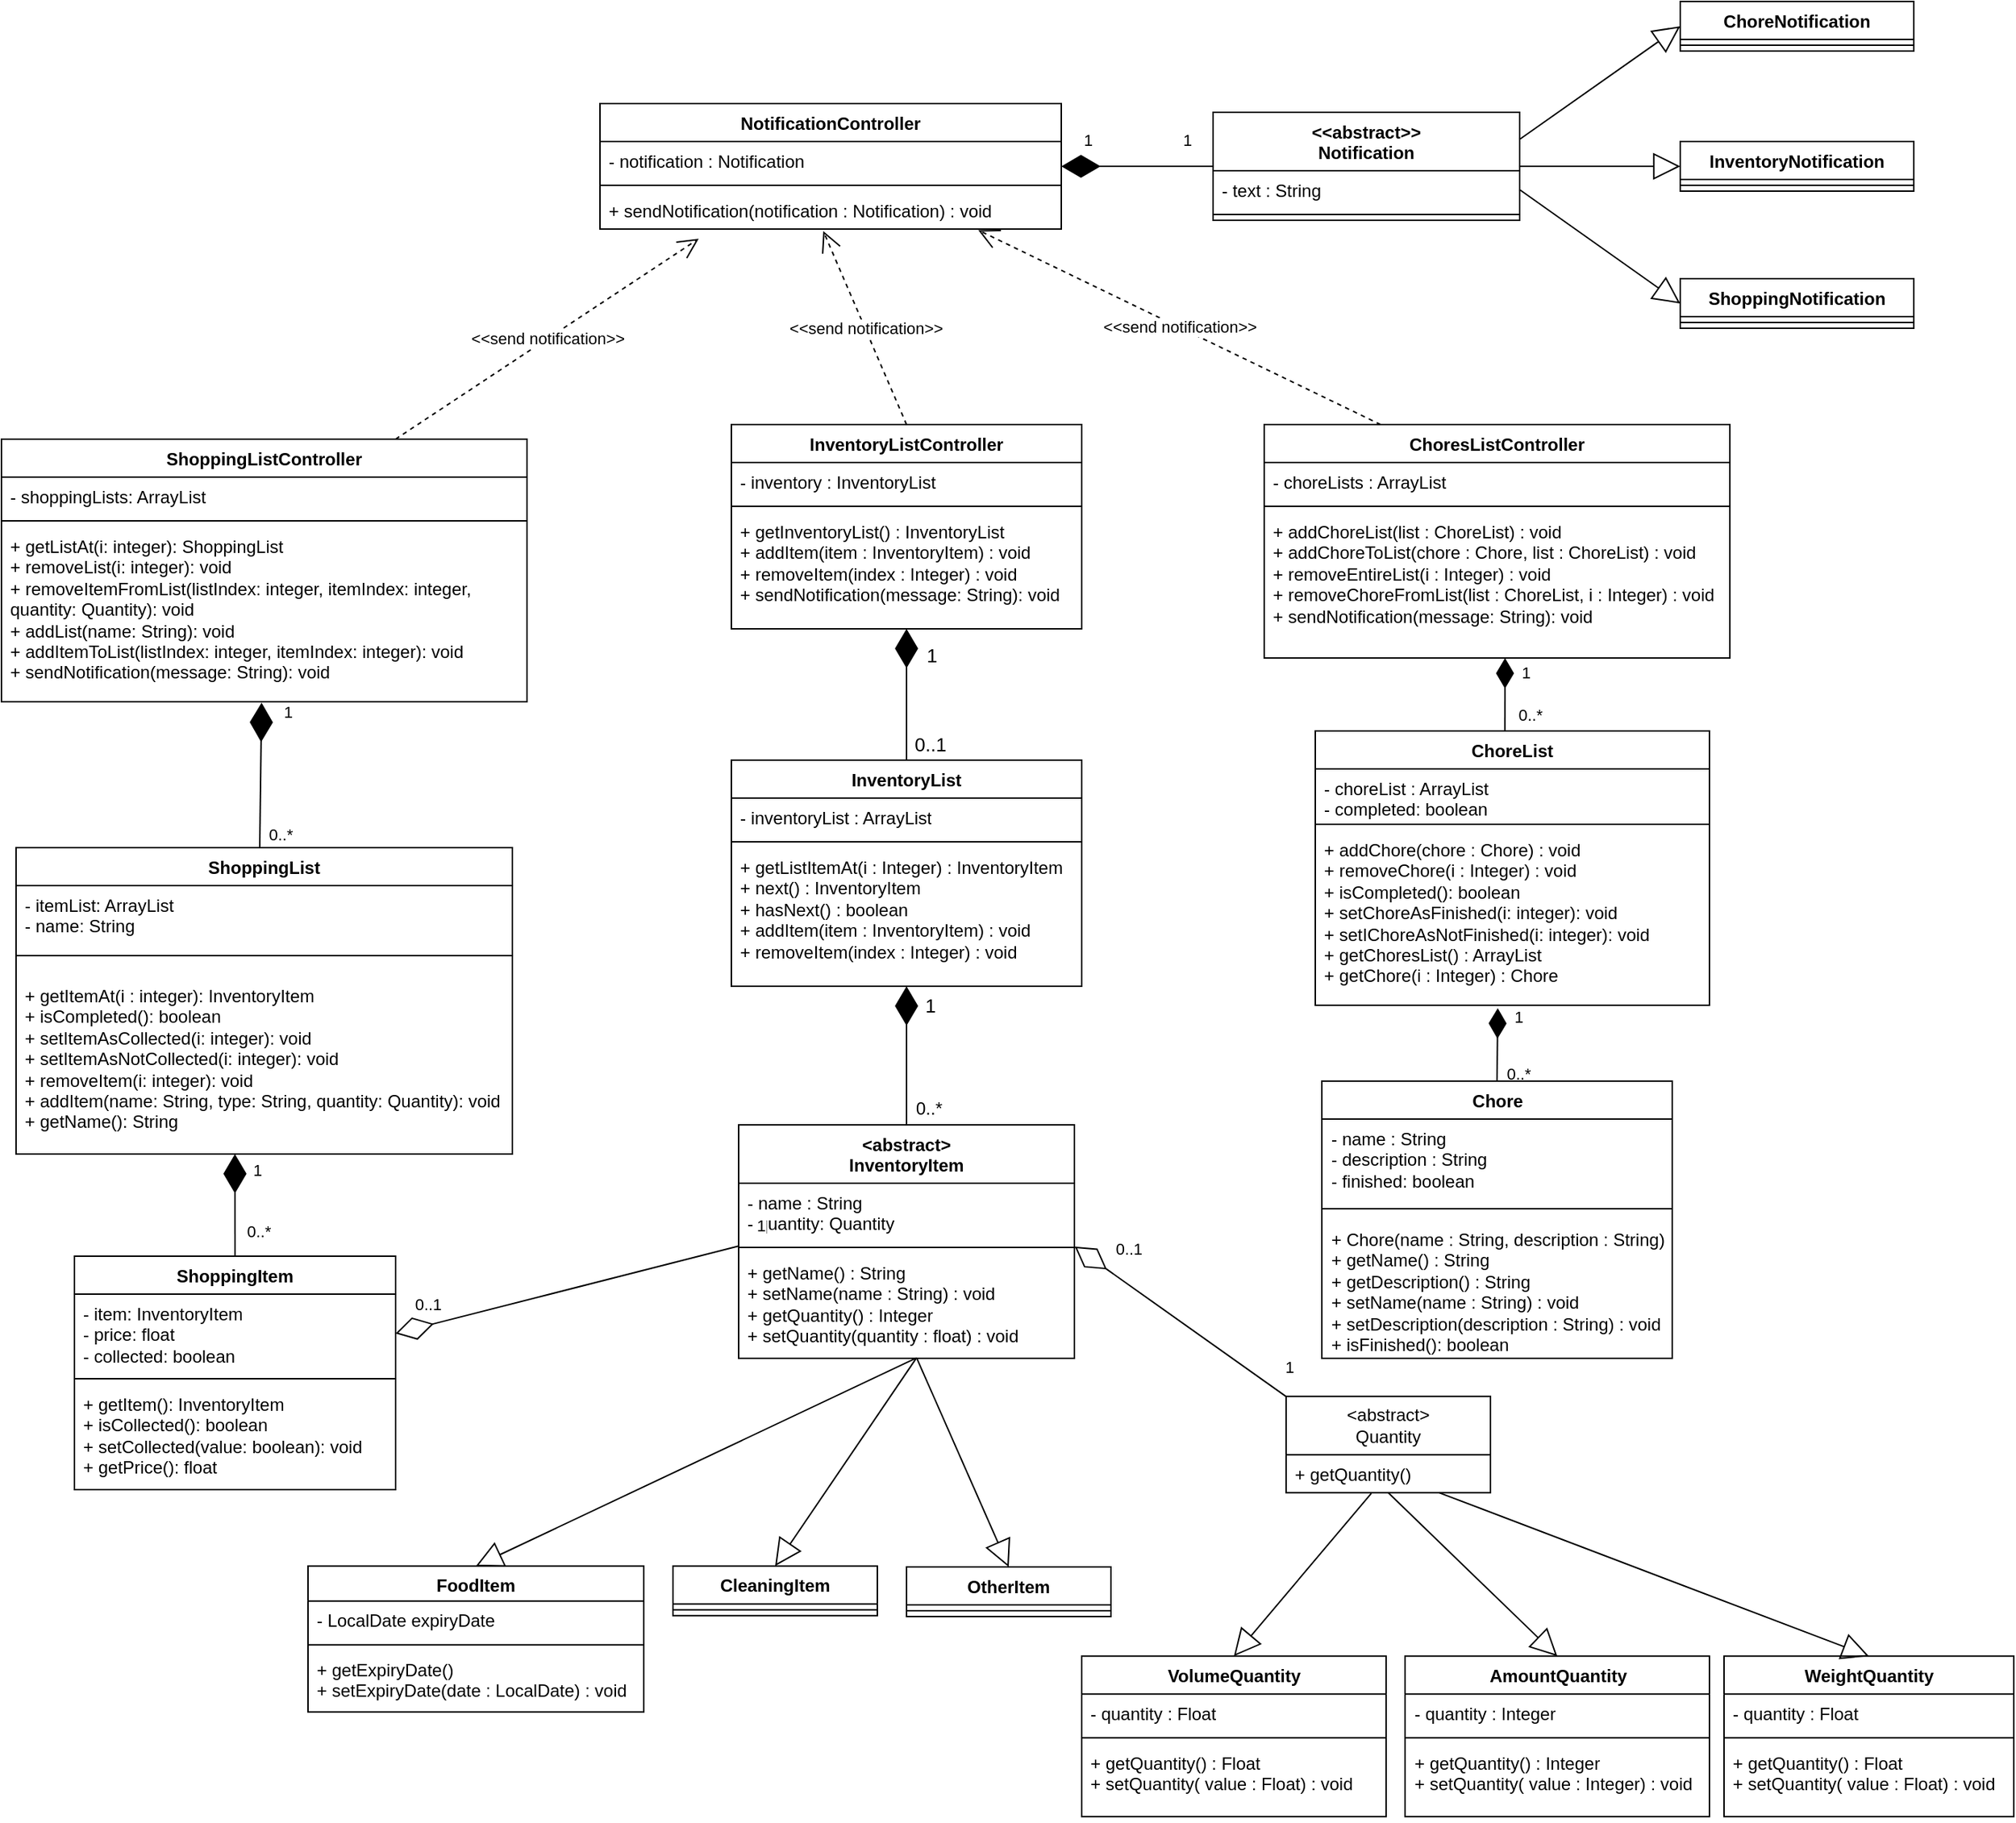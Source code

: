 <mxfile version="24.2.1" type="device">
  <diagram name="Page-1" id="mJr-WZyqJmooo_afgNU0">
    <mxGraphModel dx="2505" dy="2523" grid="1" gridSize="10" guides="1" tooltips="1" connect="1" arrows="1" fold="1" page="1" pageScale="1" pageWidth="850" pageHeight="1100" math="0" shadow="0">
      <root>
        <mxCell id="0" />
        <mxCell id="1" parent="0" />
        <mxCell id="UUmMWOPk0WxMrBabyLP0-37" value="ShoppingList" style="swimlane;fontStyle=1;align=center;verticalAlign=top;childLayout=stackLayout;horizontal=1;startSize=26;horizontalStack=0;resizeParent=1;resizeParentMax=0;resizeLast=0;collapsible=1;marginBottom=0;whiteSpace=wrap;html=1;" vertex="1" parent="1">
          <mxGeometry x="420" y="40" width="340" height="210" as="geometry" />
        </mxCell>
        <mxCell id="UUmMWOPk0WxMrBabyLP0-38" value="- itemList: ArrayList&lt;div&gt;- name: String&lt;/div&gt;" style="text;strokeColor=none;fillColor=none;align=left;verticalAlign=top;spacingLeft=4;spacingRight=4;overflow=hidden;rotatable=0;points=[[0,0.5],[1,0.5]];portConstraint=eastwest;whiteSpace=wrap;html=1;" vertex="1" parent="UUmMWOPk0WxMrBabyLP0-37">
          <mxGeometry y="26" width="340" height="34" as="geometry" />
        </mxCell>
        <mxCell id="UUmMWOPk0WxMrBabyLP0-39" value="" style="line;strokeWidth=1;fillColor=none;align=left;verticalAlign=middle;spacingTop=-1;spacingLeft=3;spacingRight=3;rotatable=0;labelPosition=right;points=[];portConstraint=eastwest;strokeColor=inherit;" vertex="1" parent="UUmMWOPk0WxMrBabyLP0-37">
          <mxGeometry y="60" width="340" height="28" as="geometry" />
        </mxCell>
        <mxCell id="UUmMWOPk0WxMrBabyLP0-40" value="+ getItemAt(i : integer): InventoryItem&lt;div&gt;+ isCompleted(): boolean&lt;/div&gt;&lt;div&gt;+ setItemAsCollected(i: integer): void&lt;/div&gt;&lt;div&gt;+ setItemAsNotCollected(i: integer): void&lt;/div&gt;&lt;div&gt;+ removeItem(i: integer): void&lt;/div&gt;&lt;div&gt;+ addItem(name: String, type: String, quantity: Quantity): void&lt;/div&gt;&lt;div&gt;+ getName(): String&lt;/div&gt;" style="text;strokeColor=none;fillColor=none;align=left;verticalAlign=top;spacingLeft=4;spacingRight=4;overflow=hidden;rotatable=0;points=[[0,0.5],[1,0.5]];portConstraint=eastwest;whiteSpace=wrap;html=1;" vertex="1" parent="UUmMWOPk0WxMrBabyLP0-37">
          <mxGeometry y="88" width="340" height="122" as="geometry" />
        </mxCell>
        <mxCell id="UUmMWOPk0WxMrBabyLP0-41" value="ShoppingItem" style="swimlane;fontStyle=1;align=center;verticalAlign=top;childLayout=stackLayout;horizontal=1;startSize=26;horizontalStack=0;resizeParent=1;resizeParentMax=0;resizeLast=0;collapsible=1;marginBottom=0;whiteSpace=wrap;html=1;" vertex="1" parent="1">
          <mxGeometry x="460" y="320" width="220" height="160" as="geometry" />
        </mxCell>
        <mxCell id="UUmMWOPk0WxMrBabyLP0-42" value="&lt;div&gt;&lt;span style=&quot;background-color: initial;&quot;&gt;- item: InventoryItem&lt;/span&gt;&lt;br&gt;&lt;/div&gt;- price: float&lt;div&gt;- collected: boolean&lt;/div&gt;" style="text;strokeColor=none;fillColor=none;align=left;verticalAlign=top;spacingLeft=4;spacingRight=4;overflow=hidden;rotatable=0;points=[[0,0.5],[1,0.5]];portConstraint=eastwest;whiteSpace=wrap;html=1;" vertex="1" parent="UUmMWOPk0WxMrBabyLP0-41">
          <mxGeometry y="26" width="220" height="54" as="geometry" />
        </mxCell>
        <mxCell id="UUmMWOPk0WxMrBabyLP0-43" value="" style="line;strokeWidth=1;fillColor=none;align=left;verticalAlign=middle;spacingTop=-1;spacingLeft=3;spacingRight=3;rotatable=0;labelPosition=right;points=[];portConstraint=eastwest;strokeColor=inherit;" vertex="1" parent="UUmMWOPk0WxMrBabyLP0-41">
          <mxGeometry y="80" width="220" height="8" as="geometry" />
        </mxCell>
        <mxCell id="UUmMWOPk0WxMrBabyLP0-44" value="+ getItem(): InventoryItem&lt;div&gt;+ isCollected(): boolean&lt;/div&gt;&lt;div&gt;+ setCollected(value: boolean): void&lt;/div&gt;&lt;div&gt;+ getPrice(): float&lt;/div&gt;" style="text;strokeColor=none;fillColor=none;align=left;verticalAlign=top;spacingLeft=4;spacingRight=4;overflow=hidden;rotatable=0;points=[[0,0.5],[1,0.5]];portConstraint=eastwest;whiteSpace=wrap;html=1;" vertex="1" parent="UUmMWOPk0WxMrBabyLP0-41">
          <mxGeometry y="88" width="220" height="72" as="geometry" />
        </mxCell>
        <mxCell id="UUmMWOPk0WxMrBabyLP0-48" value="" style="endArrow=diamondThin;endFill=1;endSize=24;html=1;rounded=0;exitX=0.5;exitY=0;exitDx=0;exitDy=0;entryX=0.441;entryY=1;entryDx=0;entryDy=0;entryPerimeter=0;" edge="1" parent="1" source="UUmMWOPk0WxMrBabyLP0-41" target="UUmMWOPk0WxMrBabyLP0-40">
          <mxGeometry width="160" relative="1" as="geometry">
            <mxPoint x="550" y="434" as="sourcePoint" />
            <mxPoint x="570" y="260" as="targetPoint" />
          </mxGeometry>
        </mxCell>
        <mxCell id="UUmMWOPk0WxMrBabyLP0-50" value="1" style="edgeLabel;html=1;align=center;verticalAlign=middle;resizable=0;points=[];" vertex="1" connectable="0" parent="UUmMWOPk0WxMrBabyLP0-48">
          <mxGeometry x="0.516" relative="1" as="geometry">
            <mxPoint x="15" y="-6" as="offset" />
          </mxGeometry>
        </mxCell>
        <mxCell id="UUmMWOPk0WxMrBabyLP0-51" value="0..*" style="edgeLabel;html=1;align=center;verticalAlign=middle;resizable=0;points=[];" vertex="1" connectable="0" parent="UUmMWOPk0WxMrBabyLP0-48">
          <mxGeometry x="-0.738" relative="1" as="geometry">
            <mxPoint x="16" y="-8" as="offset" />
          </mxGeometry>
        </mxCell>
        <mxCell id="UUmMWOPk0WxMrBabyLP0-52" value="ShoppingListController" style="swimlane;fontStyle=1;align=center;verticalAlign=top;childLayout=stackLayout;horizontal=1;startSize=26;horizontalStack=0;resizeParent=1;resizeParentMax=0;resizeLast=0;collapsible=1;marginBottom=0;whiteSpace=wrap;html=1;" vertex="1" parent="1">
          <mxGeometry x="410" y="-240" width="360" height="180" as="geometry" />
        </mxCell>
        <mxCell id="UUmMWOPk0WxMrBabyLP0-53" value="- shoppingLists: ArrayList" style="text;strokeColor=none;fillColor=none;align=left;verticalAlign=top;spacingLeft=4;spacingRight=4;overflow=hidden;rotatable=0;points=[[0,0.5],[1,0.5]];portConstraint=eastwest;whiteSpace=wrap;html=1;" vertex="1" parent="UUmMWOPk0WxMrBabyLP0-52">
          <mxGeometry y="26" width="360" height="26" as="geometry" />
        </mxCell>
        <mxCell id="UUmMWOPk0WxMrBabyLP0-54" value="" style="line;strokeWidth=1;fillColor=none;align=left;verticalAlign=middle;spacingTop=-1;spacingLeft=3;spacingRight=3;rotatable=0;labelPosition=right;points=[];portConstraint=eastwest;strokeColor=inherit;" vertex="1" parent="UUmMWOPk0WxMrBabyLP0-52">
          <mxGeometry y="52" width="360" height="8" as="geometry" />
        </mxCell>
        <mxCell id="UUmMWOPk0WxMrBabyLP0-55" value="+ getListAt(i: integer): ShoppingList&lt;div&gt;+ removeList(i: integer): void&lt;/div&gt;&lt;div&gt;+ removeItemFromList(listIndex: integer, itemIndex: integer, quantity: Quantity): void&lt;/div&gt;&lt;div&gt;+ addList(name: String): void&lt;/div&gt;&lt;div&gt;+ addItemToList&lt;span style=&quot;background-color: initial;&quot;&gt;(listIndex: integer, itemIndex: integer): void&lt;/span&gt;&lt;/div&gt;&lt;div&gt;+ sendNotification(message: String): void&lt;/div&gt;" style="text;strokeColor=none;fillColor=none;align=left;verticalAlign=top;spacingLeft=4;spacingRight=4;overflow=hidden;rotatable=0;points=[[0,0.5],[1,0.5]];portConstraint=eastwest;whiteSpace=wrap;html=1;" vertex="1" parent="UUmMWOPk0WxMrBabyLP0-52">
          <mxGeometry y="60" width="360" height="120" as="geometry" />
        </mxCell>
        <mxCell id="UUmMWOPk0WxMrBabyLP0-56" value="" style="endArrow=diamondThin;endFill=1;endSize=24;html=1;rounded=0;entryX=0.495;entryY=1.005;entryDx=0;entryDy=0;entryPerimeter=0;exitX=0.491;exitY=-0.002;exitDx=0;exitDy=0;exitPerimeter=0;" edge="1" parent="1" source="UUmMWOPk0WxMrBabyLP0-37" target="UUmMWOPk0WxMrBabyLP0-55">
          <mxGeometry width="160" relative="1" as="geometry">
            <mxPoint x="550" y="14" as="sourcePoint" />
            <mxPoint x="710" y="14" as="targetPoint" />
          </mxGeometry>
        </mxCell>
        <mxCell id="UUmMWOPk0WxMrBabyLP0-57" value="1" style="edgeLabel;html=1;align=center;verticalAlign=middle;resizable=0;points=[];" vertex="1" connectable="0" parent="UUmMWOPk0WxMrBabyLP0-56">
          <mxGeometry x="0.735" relative="1" as="geometry">
            <mxPoint x="18" y="-7" as="offset" />
          </mxGeometry>
        </mxCell>
        <mxCell id="UUmMWOPk0WxMrBabyLP0-58" value="0..*" style="edgeLabel;html=1;align=center;verticalAlign=middle;resizable=0;points=[];" vertex="1" connectable="0" parent="UUmMWOPk0WxMrBabyLP0-56">
          <mxGeometry x="-0.811" relative="1" as="geometry">
            <mxPoint x="14" y="1" as="offset" />
          </mxGeometry>
        </mxCell>
        <mxCell id="UUmMWOPk0WxMrBabyLP0-59" value="InventoryList" style="swimlane;fontStyle=1;align=center;verticalAlign=top;childLayout=stackLayout;horizontal=1;startSize=26;horizontalStack=0;resizeParent=1;resizeParentMax=0;resizeLast=0;collapsible=1;marginBottom=0;whiteSpace=wrap;html=1;" vertex="1" parent="1">
          <mxGeometry x="910" y="-20" width="240" height="155" as="geometry">
            <mxRectangle x="470" y="90" width="110" height="30" as="alternateBounds" />
          </mxGeometry>
        </mxCell>
        <mxCell id="UUmMWOPk0WxMrBabyLP0-60" value="- inventoryList : ArrayList" style="text;strokeColor=none;fillColor=none;align=left;verticalAlign=top;spacingLeft=4;spacingRight=4;overflow=hidden;rotatable=0;points=[[0,0.5],[1,0.5]];portConstraint=eastwest;whiteSpace=wrap;html=1;" vertex="1" parent="UUmMWOPk0WxMrBabyLP0-59">
          <mxGeometry y="26" width="240" height="26" as="geometry" />
        </mxCell>
        <mxCell id="UUmMWOPk0WxMrBabyLP0-61" value="" style="line;strokeWidth=1;fillColor=none;align=left;verticalAlign=middle;spacingTop=-1;spacingLeft=3;spacingRight=3;rotatable=0;labelPosition=right;points=[];portConstraint=eastwest;strokeColor=inherit;" vertex="1" parent="UUmMWOPk0WxMrBabyLP0-59">
          <mxGeometry y="52" width="240" height="8" as="geometry" />
        </mxCell>
        <mxCell id="UUmMWOPk0WxMrBabyLP0-62" value="+ getListItemAt(i : Integer) : InventoryItem&lt;div&gt;+ next() : InventoryItem&lt;/div&gt;&lt;div&gt;+ hasNext() : boolean&amp;nbsp; &amp;nbsp;&lt;/div&gt;&lt;div&gt;&lt;div&gt;+ addItem(item : InventoryItem) : void&lt;/div&gt;&lt;div&gt;+ removeItem(index : Integer) : void&lt;/div&gt;&lt;/div&gt;" style="text;strokeColor=none;fillColor=none;align=left;verticalAlign=top;spacingLeft=4;spacingRight=4;overflow=hidden;rotatable=0;points=[[0,0.5],[1,0.5]];portConstraint=eastwest;whiteSpace=wrap;html=1;" vertex="1" parent="UUmMWOPk0WxMrBabyLP0-59">
          <mxGeometry y="60" width="240" height="95" as="geometry" />
        </mxCell>
        <mxCell id="UUmMWOPk0WxMrBabyLP0-63" value="&amp;lt;abstract&amp;gt;&lt;div&gt;InventoryItem&lt;/div&gt;" style="swimlane;fontStyle=1;align=center;verticalAlign=top;childLayout=stackLayout;horizontal=1;startSize=40;horizontalStack=0;resizeParent=1;resizeParentMax=0;resizeLast=0;collapsible=1;marginBottom=0;whiteSpace=wrap;html=1;" vertex="1" parent="1">
          <mxGeometry x="915" y="230" width="230" height="160" as="geometry">
            <mxRectangle x="460" y="270" width="110" height="40" as="alternateBounds" />
          </mxGeometry>
        </mxCell>
        <mxCell id="UUmMWOPk0WxMrBabyLP0-64" value="- name : String&lt;div&gt;- quantity: Quantity&lt;/div&gt;" style="text;strokeColor=none;fillColor=none;align=left;verticalAlign=top;spacingLeft=4;spacingRight=4;overflow=hidden;rotatable=0;points=[[0,0.5],[1,0.5]];portConstraint=eastwest;whiteSpace=wrap;html=1;" vertex="1" parent="UUmMWOPk0WxMrBabyLP0-63">
          <mxGeometry y="40" width="230" height="40" as="geometry" />
        </mxCell>
        <mxCell id="UUmMWOPk0WxMrBabyLP0-65" value="" style="line;strokeWidth=1;fillColor=none;align=left;verticalAlign=middle;spacingTop=-1;spacingLeft=3;spacingRight=3;rotatable=0;labelPosition=right;points=[];portConstraint=eastwest;strokeColor=inherit;" vertex="1" parent="UUmMWOPk0WxMrBabyLP0-63">
          <mxGeometry y="80" width="230" height="8" as="geometry" />
        </mxCell>
        <mxCell id="UUmMWOPk0WxMrBabyLP0-66" value="+ getName() : String&lt;div&gt;+ setName(name : String) : void&lt;/div&gt;&lt;div&gt;+ getQuantity() : Integer&lt;div&gt;+ setQuantity(quantity : float) : void&lt;/div&gt;&lt;/div&gt;" style="text;strokeColor=none;fillColor=none;align=left;verticalAlign=top;spacingLeft=4;spacingRight=4;overflow=hidden;rotatable=0;points=[[0,0.5],[1,0.5]];portConstraint=eastwest;whiteSpace=wrap;html=1;" vertex="1" parent="UUmMWOPk0WxMrBabyLP0-63">
          <mxGeometry y="88" width="230" height="72" as="geometry" />
        </mxCell>
        <mxCell id="UUmMWOPk0WxMrBabyLP0-67" value="CleaningItem" style="swimlane;fontStyle=1;align=center;verticalAlign=top;childLayout=stackLayout;horizontal=1;startSize=26;horizontalStack=0;resizeParent=1;resizeParentMax=0;resizeLast=0;collapsible=1;marginBottom=0;whiteSpace=wrap;html=1;" vertex="1" parent="1">
          <mxGeometry x="870" y="532.37" width="140" height="34" as="geometry" />
        </mxCell>
        <mxCell id="UUmMWOPk0WxMrBabyLP0-69" value="" style="line;strokeWidth=1;fillColor=none;align=left;verticalAlign=middle;spacingTop=-1;spacingLeft=3;spacingRight=3;rotatable=0;labelPosition=right;points=[];portConstraint=eastwest;strokeColor=inherit;" vertex="1" parent="UUmMWOPk0WxMrBabyLP0-67">
          <mxGeometry y="26" width="140" height="8" as="geometry" />
        </mxCell>
        <mxCell id="UUmMWOPk0WxMrBabyLP0-71" value="OtherItem" style="swimlane;fontStyle=1;align=center;verticalAlign=top;childLayout=stackLayout;horizontal=1;startSize=26;horizontalStack=0;resizeParent=1;resizeParentMax=0;resizeLast=0;collapsible=1;marginBottom=0;whiteSpace=wrap;html=1;" vertex="1" parent="1">
          <mxGeometry x="1030" y="533" width="140" height="34" as="geometry" />
        </mxCell>
        <mxCell id="UUmMWOPk0WxMrBabyLP0-73" value="" style="line;strokeWidth=1;fillColor=none;align=left;verticalAlign=middle;spacingTop=-1;spacingLeft=3;spacingRight=3;rotatable=0;labelPosition=right;points=[];portConstraint=eastwest;strokeColor=inherit;" vertex="1" parent="UUmMWOPk0WxMrBabyLP0-71">
          <mxGeometry y="26" width="140" height="8" as="geometry" />
        </mxCell>
        <mxCell id="UUmMWOPk0WxMrBabyLP0-75" value="" style="endArrow=block;endSize=16;endFill=0;html=1;rounded=0;entryX=0.5;entryY=0;entryDx=0;entryDy=0;exitX=0.53;exitY=0.996;exitDx=0;exitDy=0;exitPerimeter=0;" edge="1" parent="1" source="UUmMWOPk0WxMrBabyLP0-66" target="UUmMWOPk0WxMrBabyLP0-81">
          <mxGeometry width="160" relative="1" as="geometry">
            <mxPoint x="1100" y="410" as="sourcePoint" />
            <mxPoint x="920" y="550" as="targetPoint" />
          </mxGeometry>
        </mxCell>
        <mxCell id="UUmMWOPk0WxMrBabyLP0-76" value="" style="endArrow=block;endSize=16;endFill=0;html=1;rounded=0;entryX=0.5;entryY=0;entryDx=0;entryDy=0;exitX=0.529;exitY=0.999;exitDx=0;exitDy=0;exitPerimeter=0;" edge="1" parent="1" source="UUmMWOPk0WxMrBabyLP0-66" target="UUmMWOPk0WxMrBabyLP0-67">
          <mxGeometry width="160" relative="1" as="geometry">
            <mxPoint x="1040" y="380" as="sourcePoint" />
            <mxPoint x="960" y="560" as="targetPoint" />
          </mxGeometry>
        </mxCell>
        <mxCell id="UUmMWOPk0WxMrBabyLP0-77" value="" style="endArrow=block;endSize=16;endFill=0;html=1;rounded=0;entryX=0.5;entryY=0;entryDx=0;entryDy=0;exitX=0.531;exitY=1.003;exitDx=0;exitDy=0;exitPerimeter=0;" edge="1" parent="1" source="UUmMWOPk0WxMrBabyLP0-66" target="UUmMWOPk0WxMrBabyLP0-71">
          <mxGeometry width="160" relative="1" as="geometry">
            <mxPoint x="1124" y="445" as="sourcePoint" />
            <mxPoint x="970" y="570" as="targetPoint" />
          </mxGeometry>
        </mxCell>
        <mxCell id="UUmMWOPk0WxMrBabyLP0-78" value="" style="endArrow=diamondThin;endFill=1;endSize=24;html=1;rounded=0;exitX=0.5;exitY=0;exitDx=0;exitDy=0;entryX=0.5;entryY=1;entryDx=0;entryDy=0;" edge="1" parent="1" source="UUmMWOPk0WxMrBabyLP0-63" target="UUmMWOPk0WxMrBabyLP0-59">
          <mxGeometry width="160" relative="1" as="geometry">
            <mxPoint x="1020" y="280" as="sourcePoint" />
            <mxPoint x="1200" y="170" as="targetPoint" />
          </mxGeometry>
        </mxCell>
        <mxCell id="UUmMWOPk0WxMrBabyLP0-79" value="0..*" style="edgeLabel;html=1;align=center;verticalAlign=middle;resizable=0;points=[];fontSize=12;" vertex="1" connectable="0" parent="UUmMWOPk0WxMrBabyLP0-78">
          <mxGeometry x="-0.702" relative="1" as="geometry">
            <mxPoint x="15" y="3" as="offset" />
          </mxGeometry>
        </mxCell>
        <mxCell id="UUmMWOPk0WxMrBabyLP0-80" value="1" style="edgeLabel;html=1;align=center;verticalAlign=middle;resizable=0;points=[];fontSize=13;" vertex="1" connectable="0" parent="UUmMWOPk0WxMrBabyLP0-78">
          <mxGeometry x="0.723" relative="1" as="geometry">
            <mxPoint x="16" as="offset" />
          </mxGeometry>
        </mxCell>
        <mxCell id="UUmMWOPk0WxMrBabyLP0-81" value="&lt;span style=&quot;background-color: initial;&quot;&gt;FoodItem&lt;/span&gt;" style="swimlane;fontStyle=1;align=center;verticalAlign=top;childLayout=stackLayout;horizontal=1;startSize=24;horizontalStack=0;resizeParent=1;resizeParentMax=0;resizeLast=0;collapsible=1;marginBottom=0;whiteSpace=wrap;html=1;" vertex="1" parent="1">
          <mxGeometry x="620" y="532.37" width="230" height="100" as="geometry">
            <mxRectangle x="260" y="520" width="90" height="50" as="alternateBounds" />
          </mxGeometry>
        </mxCell>
        <mxCell id="UUmMWOPk0WxMrBabyLP0-82" value="- LocalDate expiryDate" style="text;strokeColor=none;fillColor=none;align=left;verticalAlign=top;spacingLeft=4;spacingRight=4;overflow=hidden;rotatable=0;points=[[0,0.5],[1,0.5]];portConstraint=eastwest;whiteSpace=wrap;html=1;" vertex="1" parent="UUmMWOPk0WxMrBabyLP0-81">
          <mxGeometry y="24" width="230" height="26" as="geometry" />
        </mxCell>
        <mxCell id="UUmMWOPk0WxMrBabyLP0-83" value="" style="line;strokeWidth=1;fillColor=none;align=left;verticalAlign=middle;spacingTop=-1;spacingLeft=3;spacingRight=3;rotatable=0;labelPosition=right;points=[];portConstraint=eastwest;strokeColor=inherit;" vertex="1" parent="UUmMWOPk0WxMrBabyLP0-81">
          <mxGeometry y="50" width="230" height="8" as="geometry" />
        </mxCell>
        <mxCell id="UUmMWOPk0WxMrBabyLP0-84" value="+ getExpiryDate()&lt;div&gt;+ setExpiryDate(date : LocalDate) : void&lt;/div&gt;" style="text;strokeColor=none;fillColor=none;align=left;verticalAlign=top;spacingLeft=4;spacingRight=4;overflow=hidden;rotatable=0;points=[[0,0.5],[1,0.5]];portConstraint=eastwest;whiteSpace=wrap;html=1;" vertex="1" parent="UUmMWOPk0WxMrBabyLP0-81">
          <mxGeometry y="58" width="230" height="42" as="geometry" />
        </mxCell>
        <mxCell id="UUmMWOPk0WxMrBabyLP0-95" value="InventoryListController" style="swimlane;fontStyle=1;align=center;verticalAlign=top;childLayout=stackLayout;horizontal=1;startSize=26;horizontalStack=0;resizeParent=1;resizeParentMax=0;resizeLast=0;collapsible=1;marginBottom=0;whiteSpace=wrap;html=1;" vertex="1" parent="1">
          <mxGeometry x="910" y="-250" width="240" height="140" as="geometry">
            <mxRectangle x="495" y="-120" width="160" height="30" as="alternateBounds" />
          </mxGeometry>
        </mxCell>
        <mxCell id="UUmMWOPk0WxMrBabyLP0-96" value="- inventory : InventoryList" style="text;strokeColor=none;fillColor=none;align=left;verticalAlign=top;spacingLeft=4;spacingRight=4;overflow=hidden;rotatable=0;points=[[0,0.5],[1,0.5]];portConstraint=eastwest;whiteSpace=wrap;html=1;" vertex="1" parent="UUmMWOPk0WxMrBabyLP0-95">
          <mxGeometry y="26" width="240" height="26" as="geometry" />
        </mxCell>
        <mxCell id="UUmMWOPk0WxMrBabyLP0-97" value="" style="line;strokeWidth=1;fillColor=none;align=left;verticalAlign=middle;spacingTop=-1;spacingLeft=3;spacingRight=3;rotatable=0;labelPosition=right;points=[];portConstraint=eastwest;strokeColor=inherit;" vertex="1" parent="UUmMWOPk0WxMrBabyLP0-95">
          <mxGeometry y="52" width="240" height="8" as="geometry" />
        </mxCell>
        <mxCell id="UUmMWOPk0WxMrBabyLP0-98" value="+ getInventoryList() : InventoryList&amp;nbsp;&lt;div&gt;&lt;div&gt;+ addItem(item : InventoryItem) : void&lt;/div&gt;&lt;div&gt;+ removeItem(index : Integer) : void&lt;/div&gt;&lt;/div&gt;&lt;div&gt;+ sendNotification(message: String): void&lt;br&gt;&lt;/div&gt;" style="text;strokeColor=none;fillColor=none;align=left;verticalAlign=top;spacingLeft=4;spacingRight=4;overflow=hidden;rotatable=0;points=[[0,0.5],[1,0.5]];portConstraint=eastwest;whiteSpace=wrap;html=1;" vertex="1" parent="UUmMWOPk0WxMrBabyLP0-95">
          <mxGeometry y="60" width="240" height="80" as="geometry" />
        </mxCell>
        <mxCell id="UUmMWOPk0WxMrBabyLP0-99" value="" style="endArrow=diamondThin;endFill=1;endSize=24;html=1;rounded=0;exitX=0.5;exitY=0;exitDx=0;exitDy=0;entryX=0.5;entryY=1;entryDx=0;entryDy=0;" edge="1" parent="1" source="UUmMWOPk0WxMrBabyLP0-59" target="UUmMWOPk0WxMrBabyLP0-95">
          <mxGeometry width="160" relative="1" as="geometry">
            <mxPoint x="925" y="-110" as="sourcePoint" />
            <mxPoint x="1085" y="-110" as="targetPoint" />
          </mxGeometry>
        </mxCell>
        <mxCell id="UUmMWOPk0WxMrBabyLP0-100" value="&lt;span style=&quot;font-size: 13px;&quot;&gt;0..1&lt;/span&gt;" style="edgeLabel;html=1;align=center;verticalAlign=middle;resizable=0;points=[];" vertex="1" connectable="0" parent="UUmMWOPk0WxMrBabyLP0-99">
          <mxGeometry x="-0.731" relative="1" as="geometry">
            <mxPoint x="16" y="1" as="offset" />
          </mxGeometry>
        </mxCell>
        <mxCell id="UUmMWOPk0WxMrBabyLP0-101" value="&lt;font style=&quot;font-size: 13px;&quot;&gt;1&lt;/font&gt;" style="edgeLabel;html=1;align=center;verticalAlign=middle;resizable=0;points=[];" vertex="1" connectable="0" parent="UUmMWOPk0WxMrBabyLP0-99">
          <mxGeometry x="0.537" y="1" relative="1" as="geometry">
            <mxPoint x="18" y="-3" as="offset" />
          </mxGeometry>
        </mxCell>
        <mxCell id="UUmMWOPk0WxMrBabyLP0-106" value="" style="endArrow=diamondThin;endFill=0;endSize=24;html=1;rounded=0;entryX=1;entryY=0.5;entryDx=0;entryDy=0;exitX=0.001;exitY=1.075;exitDx=0;exitDy=0;exitPerimeter=0;" edge="1" parent="1" source="UUmMWOPk0WxMrBabyLP0-64" target="UUmMWOPk0WxMrBabyLP0-42">
          <mxGeometry width="160" relative="1" as="geometry">
            <mxPoint x="680" y="350" as="sourcePoint" />
            <mxPoint x="840" y="350" as="targetPoint" />
          </mxGeometry>
        </mxCell>
        <mxCell id="UUmMWOPk0WxMrBabyLP0-107" value="0..1" style="edgeLabel;html=1;align=center;verticalAlign=middle;resizable=0;points=[];" vertex="1" connectable="0" parent="UUmMWOPk0WxMrBabyLP0-106">
          <mxGeometry x="0.773" y="-2" relative="1" as="geometry">
            <mxPoint x="-5" y="-11" as="offset" />
          </mxGeometry>
        </mxCell>
        <mxCell id="UUmMWOPk0WxMrBabyLP0-108" value="1" style="edgeLabel;html=1;align=center;verticalAlign=middle;resizable=0;points=[];" vertex="1" connectable="0" parent="UUmMWOPk0WxMrBabyLP0-106">
          <mxGeometry x="-0.682" y="2" relative="1" as="geometry">
            <mxPoint x="51" y="-26" as="offset" />
          </mxGeometry>
        </mxCell>
        <mxCell id="UUmMWOPk0WxMrBabyLP0-113" value="ChoreList" style="swimlane;fontStyle=1;align=center;verticalAlign=top;childLayout=stackLayout;horizontal=1;startSize=26;horizontalStack=0;resizeParent=1;resizeParentMax=0;resizeLast=0;collapsible=1;marginBottom=0;whiteSpace=wrap;html=1;" vertex="1" parent="1">
          <mxGeometry x="1310" y="-40" width="270" height="188" as="geometry">
            <mxRectangle x="475" y="127.5" width="86" height="26" as="alternateBounds" />
          </mxGeometry>
        </mxCell>
        <mxCell id="UUmMWOPk0WxMrBabyLP0-114" value="- choreList : ArrayList&lt;div&gt;- completed: boolean&lt;/div&gt;" style="text;strokeColor=none;fillColor=none;align=left;verticalAlign=top;spacingLeft=4;spacingRight=4;overflow=hidden;rotatable=0;points=[[0,0.5],[1,0.5]];portConstraint=eastwest;whiteSpace=wrap;html=1;" vertex="1" parent="UUmMWOPk0WxMrBabyLP0-113">
          <mxGeometry y="26" width="270" height="34" as="geometry" />
        </mxCell>
        <mxCell id="UUmMWOPk0WxMrBabyLP0-115" value="" style="line;strokeWidth=1;fillColor=none;align=left;verticalAlign=middle;spacingTop=-1;spacingLeft=3;spacingRight=3;rotatable=0;labelPosition=right;points=[];portConstraint=eastwest;strokeColor=inherit;" vertex="1" parent="UUmMWOPk0WxMrBabyLP0-113">
          <mxGeometry y="60" width="270" height="8" as="geometry" />
        </mxCell>
        <mxCell id="UUmMWOPk0WxMrBabyLP0-116" value="+ addChore(chore : Chore) : void&lt;div&gt;+ removeChore(i : Integer) : void&lt;/div&gt;&lt;div&gt;&lt;div&gt;+ isCompleted(): boolean&lt;/div&gt;&lt;div&gt;+ setChoreAsFinished(i: integer): void&lt;/div&gt;&lt;div&gt;+ setIChoreAsNotFinished(i: integer): void&lt;/div&gt;&lt;/div&gt;&lt;div&gt;+ getChoresList() : ArrayList&lt;/div&gt;&lt;div&gt;+ getChore(i : Integer) : Chore&lt;/div&gt;" style="text;strokeColor=none;fillColor=none;align=left;verticalAlign=top;spacingLeft=4;spacingRight=4;overflow=hidden;rotatable=0;points=[[0,0.5],[1,0.5]];portConstraint=eastwest;whiteSpace=wrap;html=1;" vertex="1" parent="UUmMWOPk0WxMrBabyLP0-113">
          <mxGeometry y="68" width="270" height="120" as="geometry" />
        </mxCell>
        <mxCell id="UUmMWOPk0WxMrBabyLP0-117" style="rounded=0;orthogonalLoop=1;jettySize=auto;html=1;endArrow=diamondThin;endFill=1;strokeWidth=1;endSize=18;exitX=0.5;exitY=0;exitDx=0;exitDy=0;" edge="1" parent="1" source="UUmMWOPk0WxMrBabyLP0-120">
          <mxGeometry relative="1" as="geometry">
            <mxPoint x="2034.02" y="-207" as="sourcePoint" />
            <mxPoint x="1435" y="150" as="targetPoint" />
          </mxGeometry>
        </mxCell>
        <mxCell id="UUmMWOPk0WxMrBabyLP0-118" value="1" style="edgeLabel;html=1;align=center;verticalAlign=middle;resizable=0;points=[];" vertex="1" connectable="0" parent="UUmMWOPk0WxMrBabyLP0-117">
          <mxGeometry x="0.069" y="1" relative="1" as="geometry">
            <mxPoint x="15" y="-18" as="offset" />
          </mxGeometry>
        </mxCell>
        <mxCell id="UUmMWOPk0WxMrBabyLP0-119" value="0..*" style="edgeLabel;html=1;align=center;verticalAlign=middle;resizable=0;points=[];" vertex="1" connectable="0" parent="UUmMWOPk0WxMrBabyLP0-117">
          <mxGeometry x="0.2" relative="1" as="geometry">
            <mxPoint x="14" y="25" as="offset" />
          </mxGeometry>
        </mxCell>
        <mxCell id="UUmMWOPk0WxMrBabyLP0-120" value="Chore" style="swimlane;fontStyle=1;align=center;verticalAlign=top;childLayout=stackLayout;horizontal=1;startSize=26;horizontalStack=0;resizeParent=1;resizeParentMax=0;resizeLast=0;collapsible=1;marginBottom=0;whiteSpace=wrap;html=1;" vertex="1" parent="1">
          <mxGeometry x="1314.5" y="200" width="240" height="190" as="geometry">
            <mxRectangle x="793.0" y="116" width="68" height="26" as="alternateBounds" />
          </mxGeometry>
        </mxCell>
        <mxCell id="UUmMWOPk0WxMrBabyLP0-121" value="- name : String&lt;div&gt;- description : String&lt;/div&gt;&lt;div&gt;- finished: boolean&lt;/div&gt;" style="text;strokeColor=none;fillColor=none;align=left;verticalAlign=top;spacingLeft=4;spacingRight=4;overflow=hidden;rotatable=0;points=[[0,0.5],[1,0.5]];portConstraint=eastwest;whiteSpace=wrap;html=1;" vertex="1" parent="UUmMWOPk0WxMrBabyLP0-120">
          <mxGeometry y="26" width="240" height="54" as="geometry" />
        </mxCell>
        <mxCell id="UUmMWOPk0WxMrBabyLP0-122" value="" style="line;strokeWidth=1;fillColor=none;align=left;verticalAlign=middle;spacingTop=-1;spacingLeft=3;spacingRight=3;rotatable=0;labelPosition=right;points=[];portConstraint=eastwest;strokeColor=inherit;" vertex="1" parent="UUmMWOPk0WxMrBabyLP0-120">
          <mxGeometry y="80" width="240" height="15" as="geometry" />
        </mxCell>
        <mxCell id="UUmMWOPk0WxMrBabyLP0-123" value="&lt;div&gt;+ Chore(name : String, description : String)&lt;/div&gt;+ getName() : String&lt;div&gt;+ getDescription() : String&lt;/div&gt;&lt;div&gt;+ setName(name : String) : void&lt;/div&gt;&lt;div&gt;+ setDescription(description : String) : void&lt;/div&gt;&lt;div&gt;+ isFinished(): boolean&lt;/div&gt;" style="text;strokeColor=none;fillColor=none;align=left;verticalAlign=top;spacingLeft=4;spacingRight=4;overflow=hidden;rotatable=0;points=[[0,0.5],[1,0.5]];portConstraint=eastwest;whiteSpace=wrap;html=1;" vertex="1" parent="UUmMWOPk0WxMrBabyLP0-120">
          <mxGeometry y="95" width="240" height="95" as="geometry" />
        </mxCell>
        <mxCell id="UUmMWOPk0WxMrBabyLP0-124" value="ChoreNotification" style="swimlane;fontStyle=1;align=center;verticalAlign=top;childLayout=stackLayout;horizontal=1;startSize=26;horizontalStack=0;resizeParent=1;resizeParentMax=0;resizeLast=0;collapsible=1;marginBottom=0;whiteSpace=wrap;html=1;" vertex="1" parent="1">
          <mxGeometry x="1560" y="-540" width="160" height="34" as="geometry">
            <mxRectangle x="666" y="380" width="127" height="26" as="alternateBounds" />
          </mxGeometry>
        </mxCell>
        <mxCell id="UUmMWOPk0WxMrBabyLP0-126" value="" style="line;strokeWidth=1;fillColor=none;align=left;verticalAlign=middle;spacingTop=-1;spacingLeft=3;spacingRight=3;rotatable=0;labelPosition=right;points=[];portConstraint=eastwest;strokeColor=inherit;" vertex="1" parent="UUmMWOPk0WxMrBabyLP0-124">
          <mxGeometry y="26" width="160" height="8" as="geometry" />
        </mxCell>
        <mxCell id="UUmMWOPk0WxMrBabyLP0-127" value="&amp;lt;&amp;lt;send notification&amp;gt;&amp;gt;" style="endArrow=open;endSize=12;dashed=1;html=1;rounded=0;entryX=0.82;entryY=1.029;entryDx=0;entryDy=0;exitX=0.25;exitY=0;exitDx=0;exitDy=0;entryPerimeter=0;" edge="1" parent="1" source="UUmMWOPk0WxMrBabyLP0-128" target="UUmMWOPk0WxMrBabyLP0-138">
          <mxGeometry width="160" relative="1" as="geometry">
            <mxPoint x="1560" y="-190" as="sourcePoint" />
            <mxPoint x="1922.02" y="-8" as="targetPoint" />
          </mxGeometry>
        </mxCell>
        <mxCell id="UUmMWOPk0WxMrBabyLP0-128" value="ChoresListController" style="swimlane;fontStyle=1;align=center;verticalAlign=top;childLayout=stackLayout;horizontal=1;startSize=26;horizontalStack=0;resizeParent=1;resizeParentMax=0;resizeLast=0;collapsible=1;marginBottom=0;whiteSpace=wrap;html=1;" vertex="1" parent="1">
          <mxGeometry x="1275" y="-250" width="319" height="160" as="geometry" />
        </mxCell>
        <mxCell id="UUmMWOPk0WxMrBabyLP0-129" value="- choreLists : ArrayList" style="text;strokeColor=none;fillColor=none;align=left;verticalAlign=top;spacingLeft=4;spacingRight=4;overflow=hidden;rotatable=0;points=[[0,0.5],[1,0.5]];portConstraint=eastwest;whiteSpace=wrap;html=1;" vertex="1" parent="UUmMWOPk0WxMrBabyLP0-128">
          <mxGeometry y="26" width="319" height="26" as="geometry" />
        </mxCell>
        <mxCell id="UUmMWOPk0WxMrBabyLP0-130" value="" style="line;strokeWidth=1;fillColor=none;align=left;verticalAlign=middle;spacingTop=-1;spacingLeft=3;spacingRight=3;rotatable=0;labelPosition=right;points=[];portConstraint=eastwest;strokeColor=inherit;" vertex="1" parent="UUmMWOPk0WxMrBabyLP0-128">
          <mxGeometry y="52" width="319" height="8" as="geometry" />
        </mxCell>
        <mxCell id="UUmMWOPk0WxMrBabyLP0-131" value="&lt;div&gt;+ addChoreList(list : ChoreList) : void&lt;/div&gt;&lt;div&gt;+ addChoreToList(chore : Chore, list : ChoreList) : void&lt;/div&gt;+ removeEntireList(i : Integer) : void&lt;div&gt;+ removeChoreFromList(list : ChoreList, i : Integer) : void&lt;/div&gt;&lt;div&gt;+ sendNotification(message: String): void&lt;br&gt;&lt;/div&gt;" style="text;strokeColor=none;fillColor=none;align=left;verticalAlign=top;spacingLeft=4;spacingRight=4;overflow=hidden;rotatable=0;points=[[0,0.5],[1,0.5]];portConstraint=eastwest;whiteSpace=wrap;html=1;" vertex="1" parent="UUmMWOPk0WxMrBabyLP0-128">
          <mxGeometry y="60" width="319" height="100" as="geometry" />
        </mxCell>
        <mxCell id="UUmMWOPk0WxMrBabyLP0-132" value="" style="endArrow=diamondThin;endFill=1;endSize=18;html=1;rounded=0;sourcePerimeterSpacing=0;exitX=0.481;exitY=0;exitDx=0;exitDy=0;exitPerimeter=0;" edge="1" parent="1" source="UUmMWOPk0WxMrBabyLP0-113">
          <mxGeometry width="160" relative="1" as="geometry">
            <mxPoint x="1438" y="-10" as="sourcePoint" />
            <mxPoint x="1440" y="-90" as="targetPoint" />
          </mxGeometry>
        </mxCell>
        <mxCell id="UUmMWOPk0WxMrBabyLP0-133" value="1" style="edgeLabel;html=1;align=center;verticalAlign=middle;resizable=0;points=[];" vertex="1" connectable="0" parent="UUmMWOPk0WxMrBabyLP0-132">
          <mxGeometry x="-0.123" y="1" relative="1" as="geometry">
            <mxPoint x="15" y="-18" as="offset" />
          </mxGeometry>
        </mxCell>
        <mxCell id="UUmMWOPk0WxMrBabyLP0-134" value="0..*" style="edgeLabel;html=1;align=center;verticalAlign=middle;resizable=0;points=[];" vertex="1" connectable="0" parent="UUmMWOPk0WxMrBabyLP0-132">
          <mxGeometry x="-0.011" relative="1" as="geometry">
            <mxPoint x="17" y="13" as="offset" />
          </mxGeometry>
        </mxCell>
        <mxCell id="UUmMWOPk0WxMrBabyLP0-135" value="NotificationController" style="swimlane;fontStyle=1;align=center;verticalAlign=top;childLayout=stackLayout;horizontal=1;startSize=26;horizontalStack=0;resizeParent=1;resizeParentMax=0;resizeLast=0;collapsible=1;marginBottom=0;whiteSpace=wrap;html=1;" vertex="1" parent="1">
          <mxGeometry x="820" y="-470" width="316" height="86" as="geometry">
            <mxRectangle x="145.5" y="380" width="146" height="26" as="alternateBounds" />
          </mxGeometry>
        </mxCell>
        <mxCell id="UUmMWOPk0WxMrBabyLP0-136" value="- notification : Notification" style="text;strokeColor=none;fillColor=none;align=left;verticalAlign=top;spacingLeft=4;spacingRight=4;overflow=hidden;rotatable=0;points=[[0,0.5],[1,0.5]];portConstraint=eastwest;whiteSpace=wrap;html=1;" vertex="1" parent="UUmMWOPk0WxMrBabyLP0-135">
          <mxGeometry y="26" width="316" height="26" as="geometry" />
        </mxCell>
        <mxCell id="UUmMWOPk0WxMrBabyLP0-137" value="" style="line;strokeWidth=1;fillColor=none;align=left;verticalAlign=middle;spacingTop=-1;spacingLeft=3;spacingRight=3;rotatable=0;labelPosition=right;points=[];portConstraint=eastwest;strokeColor=inherit;" vertex="1" parent="UUmMWOPk0WxMrBabyLP0-135">
          <mxGeometry y="52" width="316" height="8" as="geometry" />
        </mxCell>
        <mxCell id="UUmMWOPk0WxMrBabyLP0-138" value="+ sendNotification(notification : Notification) : void" style="text;strokeColor=none;fillColor=none;align=left;verticalAlign=top;spacingLeft=4;spacingRight=4;overflow=hidden;rotatable=0;points=[[0,0.5],[1,0.5]];portConstraint=eastwest;whiteSpace=wrap;html=1;" vertex="1" parent="UUmMWOPk0WxMrBabyLP0-135">
          <mxGeometry y="60" width="316" height="26" as="geometry" />
        </mxCell>
        <mxCell id="UUmMWOPk0WxMrBabyLP0-139" value="&lt;div&gt;&amp;lt;&amp;lt;abstract&amp;gt;&amp;gt;&lt;/div&gt;Notification" style="swimlane;fontStyle=1;align=center;verticalAlign=top;childLayout=stackLayout;horizontal=1;startSize=40;horizontalStack=0;resizeParent=1;resizeParentMax=0;resizeLast=0;collapsible=1;marginBottom=0;whiteSpace=wrap;html=1;" vertex="1" parent="1">
          <mxGeometry x="1240" y="-464" width="210" height="74" as="geometry">
            <mxRectangle x="436" y="372.5" width="106" height="41" as="alternateBounds" />
          </mxGeometry>
        </mxCell>
        <mxCell id="UUmMWOPk0WxMrBabyLP0-140" value="- text : String" style="text;strokeColor=none;fillColor=none;align=left;verticalAlign=top;spacingLeft=4;spacingRight=4;overflow=hidden;rotatable=0;points=[[0,0.5],[1,0.5]];portConstraint=eastwest;whiteSpace=wrap;html=1;" vertex="1" parent="UUmMWOPk0WxMrBabyLP0-139">
          <mxGeometry y="40" width="210" height="26" as="geometry" />
        </mxCell>
        <mxCell id="UUmMWOPk0WxMrBabyLP0-141" value="" style="line;strokeWidth=1;fillColor=none;align=left;verticalAlign=middle;spacingTop=-1;spacingLeft=3;spacingRight=3;rotatable=0;labelPosition=right;points=[];portConstraint=eastwest;strokeColor=inherit;" vertex="1" parent="UUmMWOPk0WxMrBabyLP0-139">
          <mxGeometry y="66" width="210" height="8" as="geometry" />
        </mxCell>
        <mxCell id="UUmMWOPk0WxMrBabyLP0-143" value="" style="endArrow=diamondThin;endFill=1;endSize=24;html=1;rounded=0;entryX=1;entryY=0.5;entryDx=0;entryDy=0;exitX=0;exitY=0.5;exitDx=0;exitDy=0;" edge="1" parent="1" source="UUmMWOPk0WxMrBabyLP0-139" target="UUmMWOPk0WxMrBabyLP0-135">
          <mxGeometry width="160" relative="1" as="geometry">
            <mxPoint x="920.5" y="-159" as="sourcePoint" />
            <mxPoint x="1158.5" y="-97" as="targetPoint" />
          </mxGeometry>
        </mxCell>
        <mxCell id="UUmMWOPk0WxMrBabyLP0-144" value="1" style="edgeLabel;html=1;align=center;verticalAlign=middle;resizable=0;points=[];" vertex="1" connectable="0" parent="UUmMWOPk0WxMrBabyLP0-143">
          <mxGeometry x="-0.176" y="-1" relative="1" as="geometry">
            <mxPoint x="25" y="-17" as="offset" />
          </mxGeometry>
        </mxCell>
        <mxCell id="UUmMWOPk0WxMrBabyLP0-145" value="1" style="edgeLabel;html=1;align=center;verticalAlign=middle;resizable=0;points=[];" vertex="1" connectable="0" parent="UUmMWOPk0WxMrBabyLP0-143">
          <mxGeometry x="-0.293" y="-3" relative="1" as="geometry">
            <mxPoint x="-49" y="-15" as="offset" />
          </mxGeometry>
        </mxCell>
        <mxCell id="UUmMWOPk0WxMrBabyLP0-146" value="" style="endArrow=block;endSize=16;endFill=0;html=1;rounded=0;exitX=1;exitY=0.25;exitDx=0;exitDy=0;entryX=0;entryY=0.5;entryDx=0;entryDy=0;" edge="1" parent="1" source="UUmMWOPk0WxMrBabyLP0-139" target="UUmMWOPk0WxMrBabyLP0-124">
          <mxGeometry x="0.025" y="-10" width="160" relative="1" as="geometry">
            <mxPoint x="969.5" y="-149" as="sourcePoint" />
            <mxPoint x="1129.5" y="-149" as="targetPoint" />
            <mxPoint as="offset" />
          </mxGeometry>
        </mxCell>
        <mxCell id="UUmMWOPk0WxMrBabyLP0-164" value="VolumeQuantity" style="swimlane;fontStyle=1;align=center;verticalAlign=top;childLayout=stackLayout;horizontal=1;startSize=26;horizontalStack=0;resizeParent=1;resizeParentMax=0;resizeLast=0;collapsible=1;marginBottom=0;whiteSpace=wrap;html=1;" vertex="1" parent="1">
          <mxGeometry x="1150" y="594.16" width="208.5" height="110" as="geometry" />
        </mxCell>
        <mxCell id="UUmMWOPk0WxMrBabyLP0-165" value="- quantity : Float" style="text;strokeColor=none;fillColor=none;align=left;verticalAlign=top;spacingLeft=4;spacingRight=4;overflow=hidden;rotatable=0;points=[[0,0.5],[1,0.5]];portConstraint=eastwest;whiteSpace=wrap;html=1;" vertex="1" parent="UUmMWOPk0WxMrBabyLP0-164">
          <mxGeometry y="26" width="208.5" height="26" as="geometry" />
        </mxCell>
        <mxCell id="UUmMWOPk0WxMrBabyLP0-166" value="" style="line;strokeWidth=1;fillColor=none;align=left;verticalAlign=middle;spacingTop=-1;spacingLeft=3;spacingRight=3;rotatable=0;labelPosition=right;points=[];portConstraint=eastwest;strokeColor=inherit;" vertex="1" parent="UUmMWOPk0WxMrBabyLP0-164">
          <mxGeometry y="52" width="208.5" height="8" as="geometry" />
        </mxCell>
        <mxCell id="UUmMWOPk0WxMrBabyLP0-167" value="+ getQuantity() : Float&lt;div&gt;+ setQuantity( value : Float) : void&lt;/div&gt;" style="text;strokeColor=none;fillColor=none;align=left;verticalAlign=top;spacingLeft=4;spacingRight=4;overflow=hidden;rotatable=0;points=[[0,0.5],[1,0.5]];portConstraint=eastwest;whiteSpace=wrap;html=1;" vertex="1" parent="UUmMWOPk0WxMrBabyLP0-164">
          <mxGeometry y="60" width="208.5" height="50" as="geometry" />
        </mxCell>
        <mxCell id="UUmMWOPk0WxMrBabyLP0-168" value="" style="endArrow=block;endSize=16;endFill=0;html=1;rounded=0;entryX=0.5;entryY=0;entryDx=0;entryDy=0;exitX=0.417;exitY=1.015;exitDx=0;exitDy=0;exitPerimeter=0;" edge="1" parent="1" source="UUmMWOPk0WxMrBabyLP0-180" target="UUmMWOPk0WxMrBabyLP0-164">
          <mxGeometry width="160" relative="1" as="geometry">
            <mxPoint x="1401.5" y="456.16" as="sourcePoint" />
            <mxPoint x="1641.5" y="676.16" as="targetPoint" />
          </mxGeometry>
        </mxCell>
        <mxCell id="UUmMWOPk0WxMrBabyLP0-169" value="AmountQuantity" style="swimlane;fontStyle=1;align=center;verticalAlign=top;childLayout=stackLayout;horizontal=1;startSize=26;horizontalStack=0;resizeParent=1;resizeParentMax=0;resizeLast=0;collapsible=1;marginBottom=0;whiteSpace=wrap;html=1;" vertex="1" parent="1">
          <mxGeometry x="1371.5" y="594.16" width="208.5" height="110" as="geometry" />
        </mxCell>
        <mxCell id="UUmMWOPk0WxMrBabyLP0-170" value="- quantity : Integer" style="text;strokeColor=none;fillColor=none;align=left;verticalAlign=top;spacingLeft=4;spacingRight=4;overflow=hidden;rotatable=0;points=[[0,0.5],[1,0.5]];portConstraint=eastwest;whiteSpace=wrap;html=1;" vertex="1" parent="UUmMWOPk0WxMrBabyLP0-169">
          <mxGeometry y="26" width="208.5" height="26" as="geometry" />
        </mxCell>
        <mxCell id="UUmMWOPk0WxMrBabyLP0-171" value="" style="line;strokeWidth=1;fillColor=none;align=left;verticalAlign=middle;spacingTop=-1;spacingLeft=3;spacingRight=3;rotatable=0;labelPosition=right;points=[];portConstraint=eastwest;strokeColor=inherit;" vertex="1" parent="UUmMWOPk0WxMrBabyLP0-169">
          <mxGeometry y="52" width="208.5" height="8" as="geometry" />
        </mxCell>
        <mxCell id="UUmMWOPk0WxMrBabyLP0-172" value="+ getQuantity() : Integer&lt;div&gt;+ setQuantity( value : Integer) : void&lt;/div&gt;" style="text;strokeColor=none;fillColor=none;align=left;verticalAlign=top;spacingLeft=4;spacingRight=4;overflow=hidden;rotatable=0;points=[[0,0.5],[1,0.5]];portConstraint=eastwest;whiteSpace=wrap;html=1;" vertex="1" parent="UUmMWOPk0WxMrBabyLP0-169">
          <mxGeometry y="60" width="208.5" height="50" as="geometry" />
        </mxCell>
        <mxCell id="UUmMWOPk0WxMrBabyLP0-173" value="" style="endArrow=block;endSize=16;endFill=0;html=1;rounded=0;entryX=0.5;entryY=0;entryDx=0;entryDy=0;exitX=0.5;exitY=1;exitDx=0;exitDy=0;" edge="1" parent="1" source="UUmMWOPk0WxMrBabyLP0-179" target="UUmMWOPk0WxMrBabyLP0-169">
          <mxGeometry width="160" relative="1" as="geometry">
            <mxPoint x="1451.5" y="460.16" as="sourcePoint" />
            <mxPoint x="1371.5" y="616.16" as="targetPoint" />
          </mxGeometry>
        </mxCell>
        <mxCell id="UUmMWOPk0WxMrBabyLP0-174" value="WeightQuantity" style="swimlane;fontStyle=1;align=center;verticalAlign=top;childLayout=stackLayout;horizontal=1;startSize=26;horizontalStack=0;resizeParent=1;resizeParentMax=0;resizeLast=0;collapsible=1;marginBottom=0;whiteSpace=wrap;html=1;" vertex="1" parent="1">
          <mxGeometry x="1590" y="594.16" width="198.5" height="110" as="geometry" />
        </mxCell>
        <mxCell id="UUmMWOPk0WxMrBabyLP0-175" value="- quantity : Float" style="text;strokeColor=none;fillColor=none;align=left;verticalAlign=top;spacingLeft=4;spacingRight=4;overflow=hidden;rotatable=0;points=[[0,0.5],[1,0.5]];portConstraint=eastwest;whiteSpace=wrap;html=1;" vertex="1" parent="UUmMWOPk0WxMrBabyLP0-174">
          <mxGeometry y="26" width="198.5" height="26" as="geometry" />
        </mxCell>
        <mxCell id="UUmMWOPk0WxMrBabyLP0-176" value="" style="line;strokeWidth=1;fillColor=none;align=left;verticalAlign=middle;spacingTop=-1;spacingLeft=3;spacingRight=3;rotatable=0;labelPosition=right;points=[];portConstraint=eastwest;strokeColor=inherit;" vertex="1" parent="UUmMWOPk0WxMrBabyLP0-174">
          <mxGeometry y="52" width="198.5" height="8" as="geometry" />
        </mxCell>
        <mxCell id="UUmMWOPk0WxMrBabyLP0-177" value="+ getQuantity() : Float&lt;div&gt;+ setQuantity( value : Float) : void&lt;/div&gt;" style="text;strokeColor=none;fillColor=none;align=left;verticalAlign=top;spacingLeft=4;spacingRight=4;overflow=hidden;rotatable=0;points=[[0,0.5],[1,0.5]];portConstraint=eastwest;whiteSpace=wrap;html=1;" vertex="1" parent="UUmMWOPk0WxMrBabyLP0-174">
          <mxGeometry y="60" width="198.5" height="50" as="geometry" />
        </mxCell>
        <mxCell id="UUmMWOPk0WxMrBabyLP0-178" value="" style="endArrow=block;endSize=16;endFill=0;html=1;rounded=0;entryX=0.5;entryY=0;entryDx=0;entryDy=0;exitX=0.75;exitY=1;exitDx=0;exitDy=0;" edge="1" parent="1" source="UUmMWOPk0WxMrBabyLP0-179" target="UUmMWOPk0WxMrBabyLP0-174">
          <mxGeometry width="160" relative="1" as="geometry">
            <mxPoint x="1499" y="460.16" as="sourcePoint" />
            <mxPoint x="1461.5" y="616.16" as="targetPoint" />
          </mxGeometry>
        </mxCell>
        <mxCell id="UUmMWOPk0WxMrBabyLP0-179" value="&amp;lt;abstract&amp;gt;&lt;div&gt;Quantity&lt;/div&gt;" style="swimlane;fontStyle=0;childLayout=stackLayout;horizontal=1;startSize=40;fillColor=none;horizontalStack=0;resizeParent=1;resizeParentMax=0;resizeLast=0;collapsible=1;marginBottom=0;whiteSpace=wrap;html=1;" vertex="1" parent="1">
          <mxGeometry x="1290" y="416.16" width="140" height="66" as="geometry">
            <mxRectangle x="390" y="150" width="90" height="30" as="alternateBounds" />
          </mxGeometry>
        </mxCell>
        <mxCell id="UUmMWOPk0WxMrBabyLP0-180" value="+ getQuantity()" style="text;strokeColor=none;fillColor=none;align=left;verticalAlign=top;spacingLeft=4;spacingRight=4;overflow=hidden;rotatable=0;points=[[0,0.5],[1,0.5]];portConstraint=eastwest;whiteSpace=wrap;html=1;" vertex="1" parent="UUmMWOPk0WxMrBabyLP0-179">
          <mxGeometry y="40" width="140" height="26" as="geometry" />
        </mxCell>
        <mxCell id="UUmMWOPk0WxMrBabyLP0-184" value="" style="endArrow=diamondThin;endFill=0;endSize=24;html=1;rounded=0;exitX=0;exitY=0;exitDx=0;exitDy=0;entryX=1.001;entryY=1.085;entryDx=0;entryDy=0;entryPerimeter=0;" edge="1" parent="1" source="UUmMWOPk0WxMrBabyLP0-179" target="UUmMWOPk0WxMrBabyLP0-64">
          <mxGeometry width="160" relative="1" as="geometry">
            <mxPoint x="1866" y="410" as="sourcePoint" />
            <mxPoint x="1210" y="430" as="targetPoint" />
          </mxGeometry>
        </mxCell>
        <mxCell id="UUmMWOPk0WxMrBabyLP0-185" value="0..1" style="edgeLabel;html=1;align=center;verticalAlign=middle;resizable=0;points=[];" vertex="1" connectable="0" parent="UUmMWOPk0WxMrBabyLP0-184">
          <mxGeometry x="0.773" y="-2" relative="1" as="geometry">
            <mxPoint x="19" y="-9" as="offset" />
          </mxGeometry>
        </mxCell>
        <mxCell id="UUmMWOPk0WxMrBabyLP0-186" value="1" style="edgeLabel;html=1;align=center;verticalAlign=middle;resizable=0;points=[];" vertex="1" connectable="0" parent="UUmMWOPk0WxMrBabyLP0-184">
          <mxGeometry x="-0.682" y="2" relative="1" as="geometry">
            <mxPoint x="26" y="-6" as="offset" />
          </mxGeometry>
        </mxCell>
        <mxCell id="UUmMWOPk0WxMrBabyLP0-188" value="InventoryNotification" style="swimlane;fontStyle=1;align=center;verticalAlign=top;childLayout=stackLayout;horizontal=1;startSize=26;horizontalStack=0;resizeParent=1;resizeParentMax=0;resizeLast=0;collapsible=1;marginBottom=0;whiteSpace=wrap;html=1;" vertex="1" parent="1">
          <mxGeometry x="1560" y="-444" width="160" height="34" as="geometry" />
        </mxCell>
        <mxCell id="UUmMWOPk0WxMrBabyLP0-190" value="" style="line;strokeWidth=1;fillColor=none;align=left;verticalAlign=middle;spacingTop=-1;spacingLeft=3;spacingRight=3;rotatable=0;labelPosition=right;points=[];portConstraint=eastwest;strokeColor=inherit;" vertex="1" parent="UUmMWOPk0WxMrBabyLP0-188">
          <mxGeometry y="26" width="160" height="8" as="geometry" />
        </mxCell>
        <mxCell id="UUmMWOPk0WxMrBabyLP0-192" value="ShoppingNotification" style="swimlane;fontStyle=1;align=center;verticalAlign=top;childLayout=stackLayout;horizontal=1;startSize=26;horizontalStack=0;resizeParent=1;resizeParentMax=0;resizeLast=0;collapsible=1;marginBottom=0;whiteSpace=wrap;html=1;" vertex="1" parent="1">
          <mxGeometry x="1560" y="-350" width="160" height="34" as="geometry" />
        </mxCell>
        <mxCell id="UUmMWOPk0WxMrBabyLP0-194" value="" style="line;strokeWidth=1;fillColor=none;align=left;verticalAlign=middle;spacingTop=-1;spacingLeft=3;spacingRight=3;rotatable=0;labelPosition=right;points=[];portConstraint=eastwest;strokeColor=inherit;" vertex="1" parent="UUmMWOPk0WxMrBabyLP0-192">
          <mxGeometry y="26" width="160" height="8" as="geometry" />
        </mxCell>
        <mxCell id="UUmMWOPk0WxMrBabyLP0-196" value="&amp;lt;&amp;lt;send notification&amp;gt;&amp;gt;" style="endArrow=open;endSize=12;dashed=1;html=1;rounded=0;exitX=0.5;exitY=0;exitDx=0;exitDy=0;entryX=0.484;entryY=1.051;entryDx=0;entryDy=0;entryPerimeter=0;" edge="1" parent="1" source="UUmMWOPk0WxMrBabyLP0-95" target="UUmMWOPk0WxMrBabyLP0-138">
          <mxGeometry width="160" relative="1" as="geometry">
            <mxPoint x="1356" y="-110" as="sourcePoint" />
            <mxPoint x="870" y="-330" as="targetPoint" />
          </mxGeometry>
        </mxCell>
        <mxCell id="UUmMWOPk0WxMrBabyLP0-197" value="&amp;lt;&amp;lt;send notification&amp;gt;&amp;gt;" style="endArrow=open;endSize=12;dashed=1;html=1;rounded=0;entryX=0.214;entryY=1.256;entryDx=0;entryDy=0;exitX=0.75;exitY=0;exitDx=0;exitDy=0;entryPerimeter=0;" edge="1" parent="1" source="UUmMWOPk0WxMrBabyLP0-52" target="UUmMWOPk0WxMrBabyLP0-138">
          <mxGeometry width="160" relative="1" as="geometry">
            <mxPoint x="1066" y="-60" as="sourcePoint" />
            <mxPoint x="580" y="-280" as="targetPoint" />
          </mxGeometry>
        </mxCell>
        <mxCell id="UUmMWOPk0WxMrBabyLP0-199" value="" style="endArrow=block;endSize=16;endFill=0;html=1;rounded=0;exitX=1;exitY=0.5;exitDx=0;exitDy=0;entryX=0;entryY=0.5;entryDx=0;entryDy=0;" edge="1" parent="1" source="UUmMWOPk0WxMrBabyLP0-139" target="UUmMWOPk0WxMrBabyLP0-188">
          <mxGeometry x="0.025" y="-10" width="160" relative="1" as="geometry">
            <mxPoint x="1467" y="-429" as="sourcePoint" />
            <mxPoint x="1580" y="-401.0" as="targetPoint" />
            <mxPoint as="offset" />
          </mxGeometry>
        </mxCell>
        <mxCell id="UUmMWOPk0WxMrBabyLP0-200" value="" style="endArrow=block;endSize=16;endFill=0;html=1;rounded=0;exitX=1;exitY=0.5;exitDx=0;exitDy=0;entryX=0;entryY=0.5;entryDx=0;entryDy=0;" edge="1" parent="1" source="UUmMWOPk0WxMrBabyLP0-140" target="UUmMWOPk0WxMrBabyLP0-192">
          <mxGeometry x="0.025" y="-10" width="160" relative="1" as="geometry">
            <mxPoint x="1457" y="-377" as="sourcePoint" />
            <mxPoint x="1574" y="-490" as="targetPoint" />
            <mxPoint as="offset" />
          </mxGeometry>
        </mxCell>
      </root>
    </mxGraphModel>
  </diagram>
</mxfile>
